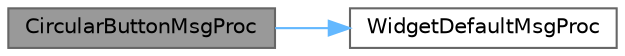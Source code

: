 digraph "CircularButtonMsgProc"
{
 // LATEX_PDF_SIZE
  bgcolor="transparent";
  edge [fontname=Helvetica,fontsize=10,labelfontname=Helvetica,labelfontsize=10];
  node [fontname=Helvetica,fontsize=10,shape=box,height=0.2,width=0.4];
  rankdir="LR";
  Node1 [id="Node000001",label="CircularButtonMsgProc",height=0.2,width=0.4,color="gray40", fillcolor="grey60", style="filled", fontcolor="black",tooltip=" "];
  Node1 -> Node2 [id="edge1_Node000001_Node000002",color="steelblue1",style="solid",tooltip=" "];
  Node2 [id="Node000002",label="WidgetDefaultMsgProc",height=0.2,width=0.4,color="grey40", fillcolor="white", style="filled",URL="$group__widget__api.html#ga44ff50cee487b1eb5438d577248e6609",tooltip=" "];
}
